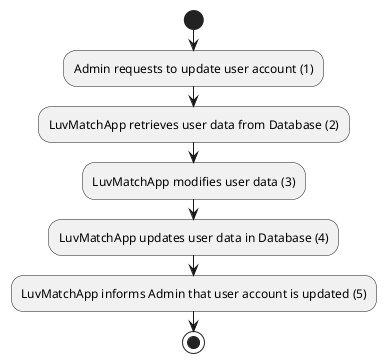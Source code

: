@startuml

start

:Admin requests to update user account (1);

:LuvMatchApp retrieves user data from Database (2);

:LuvMatchApp modifies user data (3);

:LuvMatchApp updates user data in Database (4);

:LuvMatchApp informs Admin that user account is updated (5);

stop

@enduml
